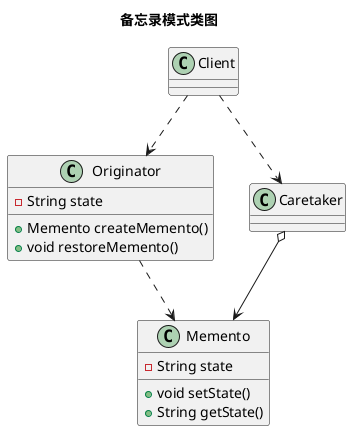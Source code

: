 @startuml

title 备忘录模式类图

class Originator {
    - String state
    + Memento createMemento()
    + void restoreMemento()
}

class Memento {
    - String state
    + void setState()
    + String getState()
}

class Caretaker {
}

class Client {
}

Originator ..> Memento
Caretaker o--> Memento

Client ..> Originator
Client ..> Caretaker


@enduml